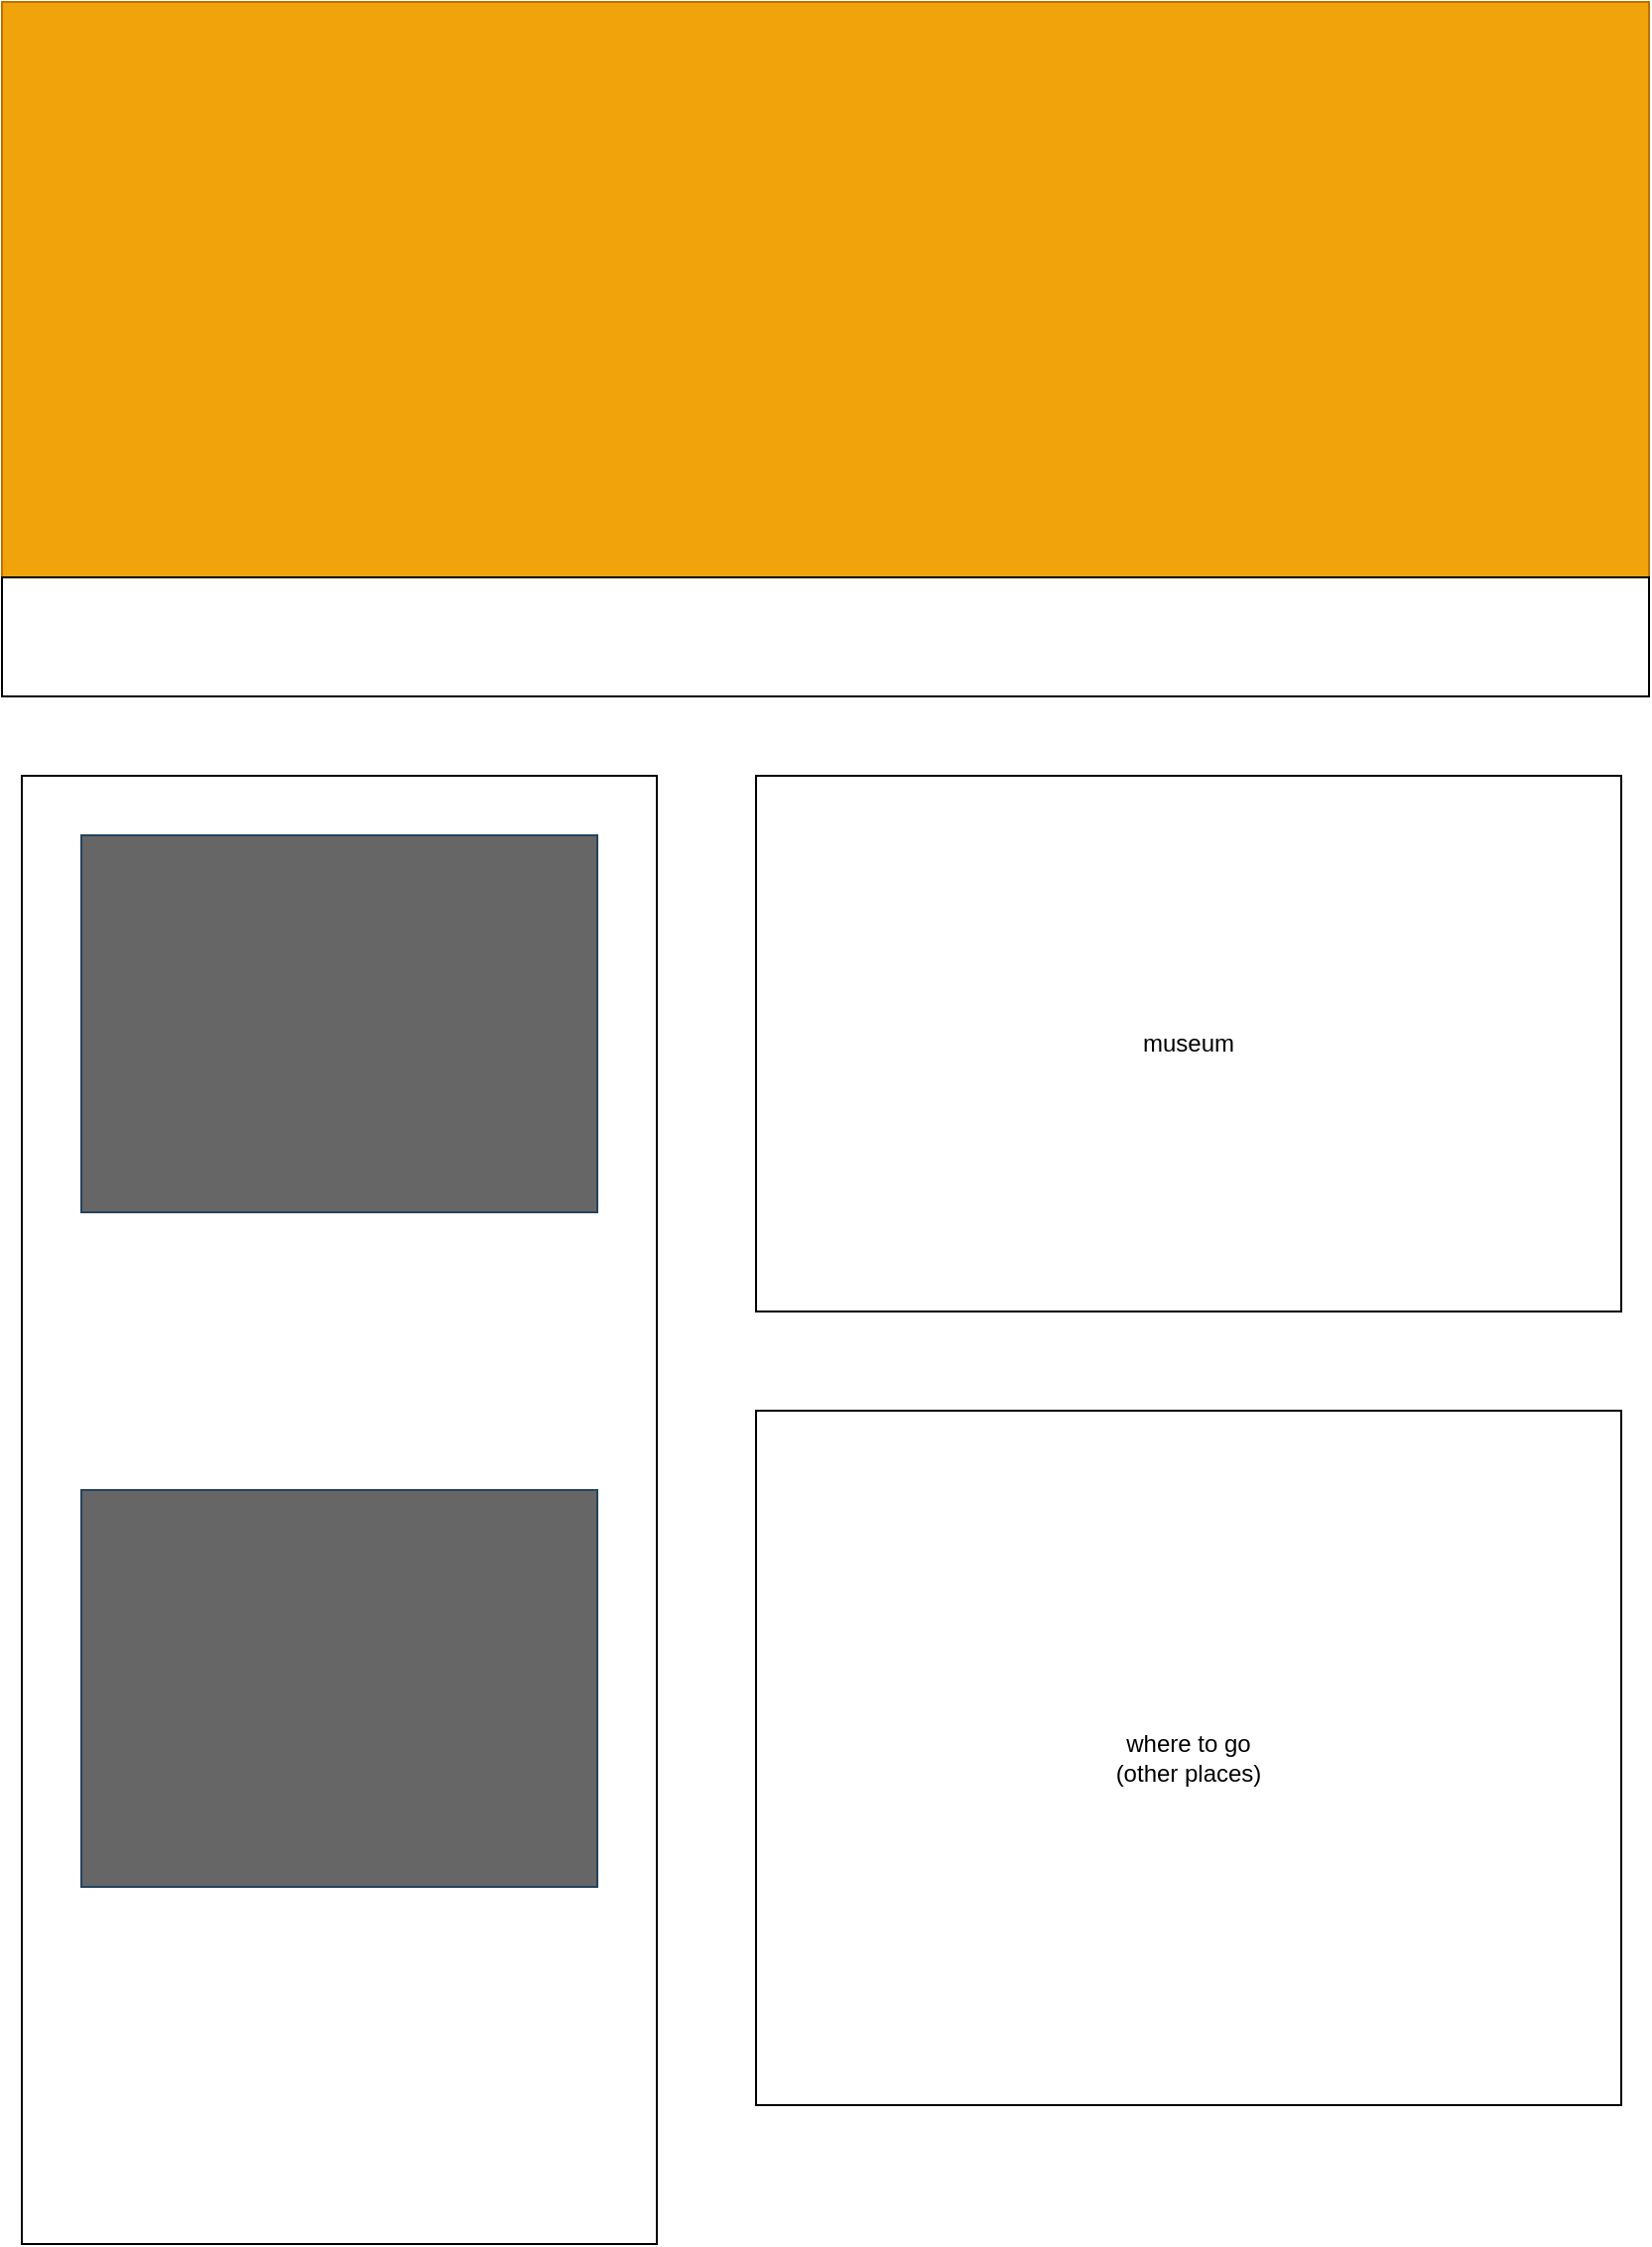 <mxfile>
    <diagram id="-ubHp2TSMHiLWYS_5Yv3" name="Page-1">
        <mxGraphModel dx="1018" dy="773" grid="1" gridSize="10" guides="1" tooltips="1" connect="1" arrows="1" fold="1" page="1" pageScale="1" pageWidth="827" pageHeight="1169" math="0" shadow="0">
            <root>
                <mxCell id="0"/>
                <mxCell id="1" parent="0"/>
                <mxCell id="2" value="" style="rounded=0;whiteSpace=wrap;html=1;fillColor=#f0a30a;fontColor=#000000;strokeColor=#BD7000;" vertex="1" parent="1">
                    <mxGeometry width="830" height="290" as="geometry"/>
                </mxCell>
                <mxCell id="3" value="" style="rounded=0;whiteSpace=wrap;html=1;" vertex="1" parent="1">
                    <mxGeometry y="290" width="830" height="60" as="geometry"/>
                </mxCell>
                <mxCell id="6" value="monuments" style="rounded=0;whiteSpace=wrap;html=1;" vertex="1" parent="1">
                    <mxGeometry x="10" y="390" width="320" height="740" as="geometry"/>
                </mxCell>
                <mxCell id="7" value="museum" style="rounded=0;whiteSpace=wrap;html=1;" vertex="1" parent="1">
                    <mxGeometry x="380" y="390" width="436" height="270" as="geometry"/>
                </mxCell>
                <mxCell id="8" value="where to go&lt;br&gt;(other places)" style="rounded=0;whiteSpace=wrap;html=1;" vertex="1" parent="1">
                    <mxGeometry x="380" y="710" width="436" height="350" as="geometry"/>
                </mxCell>
                <mxCell id="10" value="" style="rounded=0;whiteSpace=wrap;html=1;fillColor=#666666;strokeColor=#23445d;" vertex="1" parent="1">
                    <mxGeometry x="40" y="420" width="260" height="190" as="geometry"/>
                </mxCell>
                <mxCell id="11" value="" style="rounded=0;whiteSpace=wrap;html=1;fillColor=#666666;strokeColor=#23445d;" vertex="1" parent="1">
                    <mxGeometry x="40" y="750" width="260" height="200" as="geometry"/>
                </mxCell>
            </root>
        </mxGraphModel>
    </diagram>
</mxfile>